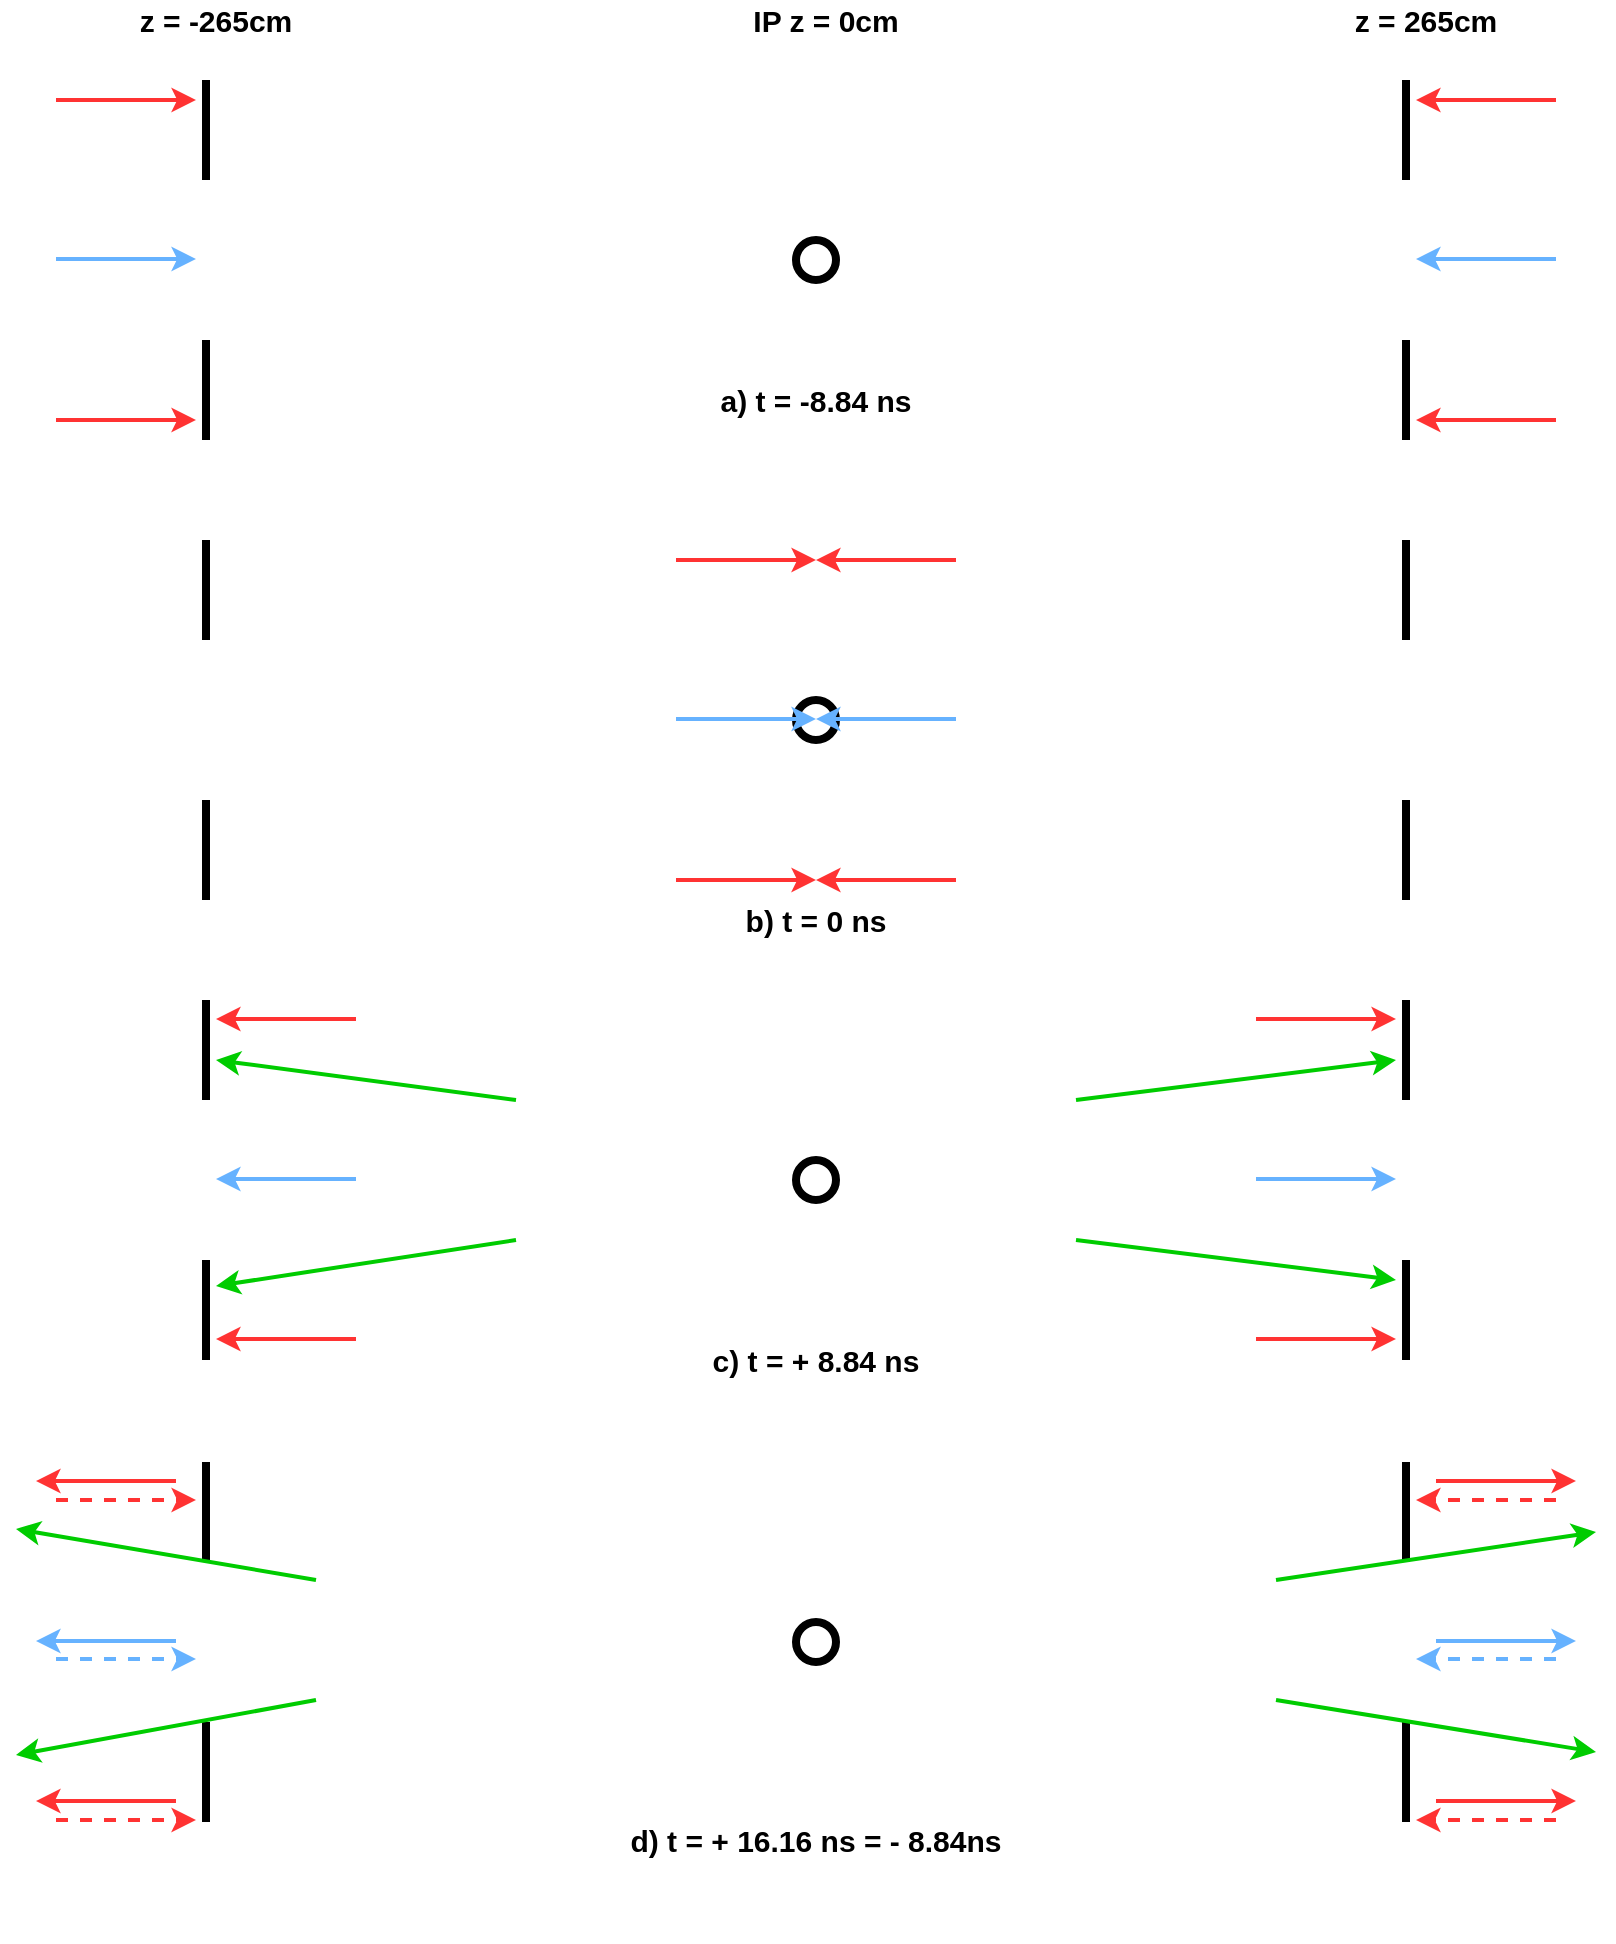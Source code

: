 <mxfile version="14.3.1" type="github">
  <diagram id="XT5kvj6eiDMdyi3gLSAI" name="Page-1">
    <mxGraphModel dx="1288" dy="939" grid="1" gridSize="10" guides="1" tooltips="1" connect="1" arrows="1" fold="1" page="1" pageScale="1" pageWidth="1169" pageHeight="827" math="0" shadow="0">
      <root>
        <mxCell id="0" />
        <mxCell id="1" parent="0" />
        <mxCell id="nmyoYEylklnLV7Xv7OqU-15" value="" style="group" vertex="1" connectable="0" parent="1">
          <mxGeometry x="170" y="120" width="690" height="270" as="geometry" />
        </mxCell>
        <mxCell id="nmyoYEylklnLV7Xv7OqU-11" value="" style="group;verticalAlign=bottom;align=left;" vertex="1" connectable="0" parent="nmyoYEylklnLV7Xv7OqU-15">
          <mxGeometry x="30" width="660" height="240" as="geometry" />
        </mxCell>
        <mxCell id="nmyoYEylklnLV7Xv7OqU-3" value="" style="group" vertex="1" connectable="0" parent="nmyoYEylklnLV7Xv7OqU-11">
          <mxGeometry width="10" height="240" as="geometry" />
        </mxCell>
        <mxCell id="nmyoYEylklnLV7Xv7OqU-5" value="" style="group" vertex="1" connectable="0" parent="nmyoYEylklnLV7Xv7OqU-3">
          <mxGeometry width="10" height="240" as="geometry" />
        </mxCell>
        <mxCell id="nmyoYEylklnLV7Xv7OqU-1" value="" style="line;strokeWidth=4;direction=south;html=1;" vertex="1" parent="nmyoYEylklnLV7Xv7OqU-5">
          <mxGeometry y="30" width="10" height="50" as="geometry" />
        </mxCell>
        <mxCell id="nmyoYEylklnLV7Xv7OqU-2" value="" style="line;strokeWidth=4;direction=south;html=1;" vertex="1" parent="nmyoYEylklnLV7Xv7OqU-5">
          <mxGeometry y="160" width="10" height="50" as="geometry" />
        </mxCell>
        <mxCell id="nmyoYEylklnLV7Xv7OqU-6" value="" style="group" vertex="1" connectable="0" parent="nmyoYEylklnLV7Xv7OqU-11">
          <mxGeometry x="600" width="10" height="240" as="geometry" />
        </mxCell>
        <mxCell id="nmyoYEylklnLV7Xv7OqU-7" value="" style="line;strokeWidth=4;direction=south;html=1;" vertex="1" parent="nmyoYEylklnLV7Xv7OqU-6">
          <mxGeometry y="30" width="10" height="50" as="geometry" />
        </mxCell>
        <mxCell id="nmyoYEylklnLV7Xv7OqU-8" value="" style="line;strokeWidth=4;direction=south;html=1;" vertex="1" parent="nmyoYEylklnLV7Xv7OqU-6">
          <mxGeometry y="160" width="10" height="50" as="geometry" />
        </mxCell>
        <mxCell id="nmyoYEylklnLV7Xv7OqU-10" value="" style="ellipse;whiteSpace=wrap;html=1;aspect=fixed;strokeWidth=4;" vertex="1" parent="nmyoYEylklnLV7Xv7OqU-11">
          <mxGeometry x="300" y="110" width="20" height="20" as="geometry" />
        </mxCell>
        <mxCell id="nmyoYEylklnLV7Xv7OqU-12" value="&lt;font style=&quot;font-size: 15px&quot;&gt;&lt;b&gt;z = -265cm&lt;/b&gt;&lt;/font&gt;" style="text;html=1;strokeColor=none;fillColor=none;align=center;verticalAlign=middle;whiteSpace=wrap;rounded=0;" vertex="1" parent="nmyoYEylklnLV7Xv7OqU-11">
          <mxGeometry x="-30" y="-10" width="80" height="20" as="geometry" />
        </mxCell>
        <mxCell id="nmyoYEylklnLV7Xv7OqU-14" value="&lt;font style=&quot;font-size: 15px&quot;&gt;&lt;b&gt;IP z = 0cm&lt;/b&gt;&lt;/font&gt;" style="text;html=1;strokeColor=none;fillColor=none;align=center;verticalAlign=middle;whiteSpace=wrap;rounded=0;" vertex="1" parent="nmyoYEylklnLV7Xv7OqU-11">
          <mxGeometry x="270" y="-10" width="90" height="20" as="geometry" />
        </mxCell>
        <mxCell id="nmyoYEylklnLV7Xv7OqU-13" value="&lt;font style=&quot;font-size: 15px&quot;&gt;&lt;b&gt;z = 265cm&lt;/b&gt;&lt;/font&gt;" style="text;html=1;strokeColor=none;fillColor=none;align=center;verticalAlign=middle;whiteSpace=wrap;rounded=0;" vertex="1" parent="nmyoYEylklnLV7Xv7OqU-11">
          <mxGeometry x="570" y="-10" width="90" height="20" as="geometry" />
        </mxCell>
        <mxCell id="nmyoYEylklnLV7Xv7OqU-23" value="&lt;b&gt;&lt;font style=&quot;font-size: 15px&quot;&gt;a) t = -8.84 ns&lt;/font&gt;&lt;/b&gt;" style="text;html=1;strokeColor=none;fillColor=none;align=center;verticalAlign=middle;whiteSpace=wrap;rounded=0;" vertex="1" parent="nmyoYEylklnLV7Xv7OqU-11">
          <mxGeometry x="245" y="180" width="130" height="20" as="geometry" />
        </mxCell>
        <mxCell id="nmyoYEylklnLV7Xv7OqU-16" value="" style="endArrow=classic;html=1;strokeWidth=2;endFill=1;strokeColor=#66B2FF;" edge="1" parent="nmyoYEylklnLV7Xv7OqU-15">
          <mxGeometry width="50" height="50" relative="1" as="geometry">
            <mxPoint x="-40" y="119.5" as="sourcePoint" />
            <mxPoint x="30" y="119.5" as="targetPoint" />
          </mxGeometry>
        </mxCell>
        <mxCell id="nmyoYEylklnLV7Xv7OqU-17" value="" style="endArrow=classic;html=1;strokeWidth=2;endFill=1;strokeColor=#66B2FF;" edge="1" parent="nmyoYEylklnLV7Xv7OqU-15">
          <mxGeometry width="50" height="50" relative="1" as="geometry">
            <mxPoint x="710" y="119.5" as="sourcePoint" />
            <mxPoint x="640" y="119.5" as="targetPoint" />
          </mxGeometry>
        </mxCell>
        <mxCell id="nmyoYEylklnLV7Xv7OqU-21" value="" style="endArrow=classic;html=1;strokeWidth=2;endFill=1;strokeColor=#FF3333;" edge="1" parent="nmyoYEylklnLV7Xv7OqU-15">
          <mxGeometry width="50" height="50" relative="1" as="geometry">
            <mxPoint x="-40" y="200" as="sourcePoint" />
            <mxPoint x="30" y="200" as="targetPoint" />
          </mxGeometry>
        </mxCell>
        <mxCell id="nmyoYEylklnLV7Xv7OqU-18" value="" style="endArrow=classic;html=1;strokeWidth=2;endFill=1;strokeColor=#FF3333;" edge="1" parent="1">
          <mxGeometry width="50" height="50" relative="1" as="geometry">
            <mxPoint x="880" y="320" as="sourcePoint" />
            <mxPoint x="810" y="320" as="targetPoint" />
          </mxGeometry>
        </mxCell>
        <mxCell id="nmyoYEylklnLV7Xv7OqU-19" value="" style="endArrow=classic;html=1;strokeWidth=2;endFill=1;strokeColor=#FF3333;" edge="1" parent="1">
          <mxGeometry width="50" height="50" relative="1" as="geometry">
            <mxPoint x="880" y="160" as="sourcePoint" />
            <mxPoint x="810" y="160" as="targetPoint" />
          </mxGeometry>
        </mxCell>
        <mxCell id="nmyoYEylklnLV7Xv7OqU-20" value="" style="endArrow=classic;html=1;strokeWidth=2;endFill=1;strokeColor=#FF3333;" edge="1" parent="1">
          <mxGeometry width="50" height="50" relative="1" as="geometry">
            <mxPoint x="130" y="160" as="sourcePoint" />
            <mxPoint x="200" y="160" as="targetPoint" />
          </mxGeometry>
        </mxCell>
        <mxCell id="nmyoYEylklnLV7Xv7OqU-24" value="" style="group" vertex="1" connectable="0" parent="1">
          <mxGeometry x="170" y="350" width="670" height="270" as="geometry" />
        </mxCell>
        <mxCell id="nmyoYEylklnLV7Xv7OqU-25" value="" style="group;verticalAlign=bottom;align=left;" vertex="1" connectable="0" parent="nmyoYEylklnLV7Xv7OqU-24">
          <mxGeometry x="30" width="640" height="240" as="geometry" />
        </mxCell>
        <mxCell id="nmyoYEylklnLV7Xv7OqU-26" value="" style="group" vertex="1" connectable="0" parent="nmyoYEylklnLV7Xv7OqU-25">
          <mxGeometry width="10" height="240" as="geometry" />
        </mxCell>
        <mxCell id="nmyoYEylklnLV7Xv7OqU-27" value="" style="group" vertex="1" connectable="0" parent="nmyoYEylklnLV7Xv7OqU-26">
          <mxGeometry width="10" height="240" as="geometry" />
        </mxCell>
        <mxCell id="nmyoYEylklnLV7Xv7OqU-28" value="" style="line;strokeWidth=4;direction=south;html=1;" vertex="1" parent="nmyoYEylklnLV7Xv7OqU-27">
          <mxGeometry y="30" width="10" height="50" as="geometry" />
        </mxCell>
        <mxCell id="nmyoYEylklnLV7Xv7OqU-29" value="" style="line;strokeWidth=4;direction=south;html=1;" vertex="1" parent="nmyoYEylklnLV7Xv7OqU-27">
          <mxGeometry y="160" width="10" height="50" as="geometry" />
        </mxCell>
        <mxCell id="nmyoYEylklnLV7Xv7OqU-30" value="" style="group" vertex="1" connectable="0" parent="nmyoYEylklnLV7Xv7OqU-25">
          <mxGeometry x="600" width="10" height="240" as="geometry" />
        </mxCell>
        <mxCell id="nmyoYEylklnLV7Xv7OqU-31" value="" style="line;strokeWidth=4;direction=south;html=1;" vertex="1" parent="nmyoYEylklnLV7Xv7OqU-30">
          <mxGeometry y="30" width="10" height="50" as="geometry" />
        </mxCell>
        <mxCell id="nmyoYEylklnLV7Xv7OqU-32" value="" style="line;strokeWidth=4;direction=south;html=1;" vertex="1" parent="nmyoYEylklnLV7Xv7OqU-30">
          <mxGeometry y="160" width="10" height="50" as="geometry" />
        </mxCell>
        <mxCell id="nmyoYEylklnLV7Xv7OqU-33" value="" style="ellipse;whiteSpace=wrap;html=1;aspect=fixed;strokeWidth=4;" vertex="1" parent="nmyoYEylklnLV7Xv7OqU-25">
          <mxGeometry x="300" y="110" width="20" height="20" as="geometry" />
        </mxCell>
        <mxCell id="nmyoYEylklnLV7Xv7OqU-37" value="" style="endArrow=classic;html=1;strokeWidth=2;endFill=1;strokeColor=#66B2FF;" edge="1" parent="nmyoYEylklnLV7Xv7OqU-25">
          <mxGeometry width="50" height="50" relative="1" as="geometry">
            <mxPoint x="240" y="119.5" as="sourcePoint" />
            <mxPoint x="310" y="119.5" as="targetPoint" />
          </mxGeometry>
        </mxCell>
        <mxCell id="nmyoYEylklnLV7Xv7OqU-38" value="" style="endArrow=classic;html=1;strokeWidth=2;endFill=1;strokeColor=#66B2FF;" edge="1" parent="nmyoYEylklnLV7Xv7OqU-25">
          <mxGeometry width="50" height="50" relative="1" as="geometry">
            <mxPoint x="380" y="119.5" as="sourcePoint" />
            <mxPoint x="310" y="119.5" as="targetPoint" />
          </mxGeometry>
        </mxCell>
        <mxCell id="nmyoYEylklnLV7Xv7OqU-39" value="" style="endArrow=classic;html=1;strokeWidth=2;endFill=1;strokeColor=#FF3333;" edge="1" parent="nmyoYEylklnLV7Xv7OqU-25">
          <mxGeometry width="50" height="50" relative="1" as="geometry">
            <mxPoint x="240" y="200" as="sourcePoint" />
            <mxPoint x="310" y="200" as="targetPoint" />
          </mxGeometry>
        </mxCell>
        <mxCell id="nmyoYEylklnLV7Xv7OqU-41" value="" style="endArrow=classic;html=1;strokeWidth=2;endFill=1;strokeColor=#FF3333;" edge="1" parent="nmyoYEylklnLV7Xv7OqU-25">
          <mxGeometry width="50" height="50" relative="1" as="geometry">
            <mxPoint x="380" y="200" as="sourcePoint" />
            <mxPoint x="310" y="200" as="targetPoint" />
          </mxGeometry>
        </mxCell>
        <mxCell id="nmyoYEylklnLV7Xv7OqU-42" value="" style="endArrow=classic;html=1;strokeWidth=2;endFill=1;strokeColor=#FF3333;" edge="1" parent="nmyoYEylklnLV7Xv7OqU-25">
          <mxGeometry width="50" height="50" relative="1" as="geometry">
            <mxPoint x="240" y="40" as="sourcePoint" />
            <mxPoint x="310" y="40" as="targetPoint" />
          </mxGeometry>
        </mxCell>
        <mxCell id="nmyoYEylklnLV7Xv7OqU-43" value="" style="endArrow=classic;html=1;strokeWidth=2;endFill=1;strokeColor=#FF3333;" edge="1" parent="nmyoYEylklnLV7Xv7OqU-25">
          <mxGeometry width="50" height="50" relative="1" as="geometry">
            <mxPoint x="380" y="40" as="sourcePoint" />
            <mxPoint x="310" y="40" as="targetPoint" />
          </mxGeometry>
        </mxCell>
        <mxCell id="nmyoYEylklnLV7Xv7OqU-120" value="&lt;b&gt;&lt;font style=&quot;font-size: 15px&quot;&gt;b) t = 0 ns&lt;/font&gt;&lt;/b&gt;" style="text;html=1;strokeColor=none;fillColor=none;align=center;verticalAlign=middle;whiteSpace=wrap;rounded=0;" vertex="1" parent="nmyoYEylklnLV7Xv7OqU-25">
          <mxGeometry x="245" y="210" width="130" height="20" as="geometry" />
        </mxCell>
        <mxCell id="nmyoYEylklnLV7Xv7OqU-173" value="" style="shape=image;html=1;verticalAlign=top;verticalLabelPosition=bottom;labelBackgroundColor=#ffffff;imageAspect=0;aspect=fixed;image=https://cdn2.iconfinder.com/data/icons/humano2/128x128/apps/billard-gl.png;strokeWidth=4;fillColor=#FFF2CC;align=center;" vertex="1" parent="nmyoYEylklnLV7Xv7OqU-25">
          <mxGeometry x="281" y="91" width="58" height="58" as="geometry" />
        </mxCell>
        <mxCell id="nmyoYEylklnLV7Xv7OqU-97" value="" style="group" vertex="1" connectable="0" parent="1">
          <mxGeometry x="170" y="580" width="670" height="270" as="geometry" />
        </mxCell>
        <mxCell id="nmyoYEylklnLV7Xv7OqU-98" value="" style="group;verticalAlign=bottom;align=left;" vertex="1" connectable="0" parent="nmyoYEylklnLV7Xv7OqU-97">
          <mxGeometry x="30" width="640" height="240" as="geometry" />
        </mxCell>
        <mxCell id="nmyoYEylklnLV7Xv7OqU-99" value="" style="group" vertex="1" connectable="0" parent="nmyoYEylklnLV7Xv7OqU-98">
          <mxGeometry width="10" height="240" as="geometry" />
        </mxCell>
        <mxCell id="nmyoYEylklnLV7Xv7OqU-100" value="" style="group" vertex="1" connectable="0" parent="nmyoYEylklnLV7Xv7OqU-99">
          <mxGeometry width="10" height="240" as="geometry" />
        </mxCell>
        <mxCell id="nmyoYEylklnLV7Xv7OqU-101" value="" style="line;strokeWidth=4;direction=south;html=1;" vertex="1" parent="nmyoYEylklnLV7Xv7OqU-100">
          <mxGeometry y="30" width="10" height="50" as="geometry" />
        </mxCell>
        <mxCell id="nmyoYEylklnLV7Xv7OqU-102" value="" style="line;strokeWidth=4;direction=south;html=1;" vertex="1" parent="nmyoYEylklnLV7Xv7OqU-100">
          <mxGeometry y="160" width="10" height="50" as="geometry" />
        </mxCell>
        <mxCell id="nmyoYEylklnLV7Xv7OqU-103" value="" style="group" vertex="1" connectable="0" parent="nmyoYEylklnLV7Xv7OqU-98">
          <mxGeometry x="600" width="10" height="240" as="geometry" />
        </mxCell>
        <mxCell id="nmyoYEylklnLV7Xv7OqU-104" value="" style="line;strokeWidth=4;direction=south;html=1;" vertex="1" parent="nmyoYEylklnLV7Xv7OqU-103">
          <mxGeometry y="30" width="10" height="50" as="geometry" />
        </mxCell>
        <mxCell id="nmyoYEylklnLV7Xv7OqU-105" value="" style="line;strokeWidth=4;direction=south;html=1;" vertex="1" parent="nmyoYEylklnLV7Xv7OqU-103">
          <mxGeometry y="160" width="10" height="50" as="geometry" />
        </mxCell>
        <mxCell id="nmyoYEylklnLV7Xv7OqU-106" value="" style="ellipse;whiteSpace=wrap;html=1;aspect=fixed;strokeWidth=4;" vertex="1" parent="nmyoYEylklnLV7Xv7OqU-98">
          <mxGeometry x="300" y="110" width="20" height="20" as="geometry" />
        </mxCell>
        <mxCell id="nmyoYEylklnLV7Xv7OqU-107" value="" style="endArrow=classic;html=1;strokeWidth=2;endFill=1;strokeColor=#66B2FF;" edge="1" parent="nmyoYEylklnLV7Xv7OqU-98">
          <mxGeometry width="50" height="50" relative="1" as="geometry">
            <mxPoint x="530" y="119.5" as="sourcePoint" />
            <mxPoint x="600" y="119.5" as="targetPoint" />
          </mxGeometry>
        </mxCell>
        <mxCell id="nmyoYEylklnLV7Xv7OqU-108" value="" style="endArrow=classic;html=1;strokeWidth=2;endFill=1;strokeColor=#66B2FF;" edge="1" parent="nmyoYEylklnLV7Xv7OqU-98">
          <mxGeometry width="50" height="50" relative="1" as="geometry">
            <mxPoint x="80" y="119.5" as="sourcePoint" />
            <mxPoint x="10" y="119.5" as="targetPoint" />
          </mxGeometry>
        </mxCell>
        <mxCell id="nmyoYEylklnLV7Xv7OqU-109" value="" style="endArrow=classic;html=1;strokeWidth=2;endFill=1;strokeColor=#FF3333;" edge="1" parent="nmyoYEylklnLV7Xv7OqU-98">
          <mxGeometry width="50" height="50" relative="1" as="geometry">
            <mxPoint x="530" y="199.5" as="sourcePoint" />
            <mxPoint x="600" y="199.5" as="targetPoint" />
          </mxGeometry>
        </mxCell>
        <mxCell id="nmyoYEylklnLV7Xv7OqU-110" value="" style="endArrow=classic;html=1;strokeWidth=2;endFill=1;strokeColor=#FF3333;" edge="1" parent="nmyoYEylklnLV7Xv7OqU-98">
          <mxGeometry width="50" height="50" relative="1" as="geometry">
            <mxPoint x="80" y="199.5" as="sourcePoint" />
            <mxPoint x="10" y="199.5" as="targetPoint" />
          </mxGeometry>
        </mxCell>
        <mxCell id="nmyoYEylklnLV7Xv7OqU-111" value="" style="endArrow=classic;html=1;strokeWidth=2;endFill=1;strokeColor=#FF3333;" edge="1" parent="nmyoYEylklnLV7Xv7OqU-98">
          <mxGeometry width="50" height="50" relative="1" as="geometry">
            <mxPoint x="530" y="39.5" as="sourcePoint" />
            <mxPoint x="600" y="39.5" as="targetPoint" />
          </mxGeometry>
        </mxCell>
        <mxCell id="nmyoYEylklnLV7Xv7OqU-112" value="" style="endArrow=classic;html=1;strokeWidth=2;endFill=1;strokeColor=#FF3333;" edge="1" parent="nmyoYEylklnLV7Xv7OqU-98">
          <mxGeometry width="50" height="50" relative="1" as="geometry">
            <mxPoint x="80" y="39.5" as="sourcePoint" />
            <mxPoint x="10" y="39.5" as="targetPoint" />
          </mxGeometry>
        </mxCell>
        <mxCell id="nmyoYEylklnLV7Xv7OqU-117" value="" style="endArrow=classic;html=1;strokeWidth=2;strokeColor=#00CC00;startArrow=none;startFill=0;endFill=1;" edge="1" parent="nmyoYEylklnLV7Xv7OqU-98">
          <mxGeometry width="50" height="50" relative="1" as="geometry">
            <mxPoint x="440" y="80" as="sourcePoint" />
            <mxPoint x="600" y="60" as="targetPoint" />
          </mxGeometry>
        </mxCell>
        <mxCell id="nmyoYEylklnLV7Xv7OqU-118" value="" style="endArrow=classic;html=1;strokeWidth=2;strokeColor=#00CC00;startArrow=none;startFill=0;endFill=1;" edge="1" parent="nmyoYEylklnLV7Xv7OqU-98">
          <mxGeometry width="50" height="50" relative="1" as="geometry">
            <mxPoint x="440" y="150" as="sourcePoint" />
            <mxPoint x="600" y="170" as="targetPoint" />
          </mxGeometry>
        </mxCell>
        <mxCell id="nmyoYEylklnLV7Xv7OqU-121" value="&lt;b&gt;&lt;font style=&quot;font-size: 15px&quot;&gt;c) t = + 8.84 ns&lt;/font&gt;&lt;/b&gt;" style="text;html=1;strokeColor=none;fillColor=none;align=center;verticalAlign=middle;whiteSpace=wrap;rounded=0;" vertex="1" parent="nmyoYEylklnLV7Xv7OqU-98">
          <mxGeometry x="245" y="200" width="130" height="20" as="geometry" />
        </mxCell>
        <mxCell id="nmyoYEylklnLV7Xv7OqU-115" value="" style="endArrow=classic;html=1;strokeWidth=2;strokeColor=#00CC00;startArrow=none;startFill=0;endFill=1;" edge="1" parent="1">
          <mxGeometry width="50" height="50" relative="1" as="geometry">
            <mxPoint x="360" y="660" as="sourcePoint" />
            <mxPoint x="210" y="640" as="targetPoint" />
          </mxGeometry>
        </mxCell>
        <mxCell id="nmyoYEylklnLV7Xv7OqU-116" value="" style="endArrow=classic;html=1;strokeWidth=2;strokeColor=#00CC00;startArrow=none;startFill=0;endFill=1;" edge="1" parent="1">
          <mxGeometry width="50" height="50" relative="1" as="geometry">
            <mxPoint x="360" y="730" as="sourcePoint" />
            <mxPoint x="210" y="753" as="targetPoint" />
          </mxGeometry>
        </mxCell>
        <mxCell id="nmyoYEylklnLV7Xv7OqU-140" value="" style="group" vertex="1" connectable="0" parent="1">
          <mxGeometry x="170" y="811" width="670" height="270" as="geometry" />
        </mxCell>
        <mxCell id="nmyoYEylklnLV7Xv7OqU-141" value="" style="group;verticalAlign=bottom;align=left;" vertex="1" connectable="0" parent="nmyoYEylklnLV7Xv7OqU-140">
          <mxGeometry x="30" width="640" height="240" as="geometry" />
        </mxCell>
        <mxCell id="nmyoYEylklnLV7Xv7OqU-142" value="" style="group" vertex="1" connectable="0" parent="nmyoYEylklnLV7Xv7OqU-141">
          <mxGeometry width="10" height="240" as="geometry" />
        </mxCell>
        <mxCell id="nmyoYEylklnLV7Xv7OqU-143" value="" style="group" vertex="1" connectable="0" parent="nmyoYEylklnLV7Xv7OqU-142">
          <mxGeometry width="10" height="240" as="geometry" />
        </mxCell>
        <mxCell id="nmyoYEylklnLV7Xv7OqU-144" value="" style="line;strokeWidth=4;direction=south;html=1;" vertex="1" parent="nmyoYEylklnLV7Xv7OqU-143">
          <mxGeometry y="30" width="10" height="50" as="geometry" />
        </mxCell>
        <mxCell id="nmyoYEylklnLV7Xv7OqU-145" value="" style="line;strokeWidth=4;direction=south;html=1;" vertex="1" parent="nmyoYEylklnLV7Xv7OqU-143">
          <mxGeometry y="160" width="10" height="50" as="geometry" />
        </mxCell>
        <mxCell id="nmyoYEylklnLV7Xv7OqU-146" value="" style="group" vertex="1" connectable="0" parent="nmyoYEylklnLV7Xv7OqU-141">
          <mxGeometry x="600" width="10" height="240" as="geometry" />
        </mxCell>
        <mxCell id="nmyoYEylklnLV7Xv7OqU-147" value="" style="line;strokeWidth=4;direction=south;html=1;" vertex="1" parent="nmyoYEylklnLV7Xv7OqU-146">
          <mxGeometry y="30" width="10" height="50" as="geometry" />
        </mxCell>
        <mxCell id="nmyoYEylklnLV7Xv7OqU-148" value="" style="line;strokeWidth=4;direction=south;html=1;" vertex="1" parent="nmyoYEylklnLV7Xv7OqU-146">
          <mxGeometry y="160" width="10" height="50" as="geometry" />
        </mxCell>
        <mxCell id="nmyoYEylklnLV7Xv7OqU-149" value="" style="ellipse;whiteSpace=wrap;html=1;aspect=fixed;strokeWidth=4;" vertex="1" parent="nmyoYEylklnLV7Xv7OqU-141">
          <mxGeometry x="300" y="110" width="20" height="20" as="geometry" />
        </mxCell>
        <mxCell id="nmyoYEylklnLV7Xv7OqU-158" value="&lt;b&gt;&lt;font style=&quot;font-size: 15px&quot;&gt;d) t = + 16.16 ns = - 8.84ns&lt;/font&gt;&lt;/b&gt;" style="text;html=1;strokeColor=none;fillColor=none;align=center;verticalAlign=middle;whiteSpace=wrap;rounded=0;" vertex="1" parent="nmyoYEylklnLV7Xv7OqU-141">
          <mxGeometry x="215" y="209" width="190" height="20" as="geometry" />
        </mxCell>
        <mxCell id="nmyoYEylklnLV7Xv7OqU-155" value="" style="endArrow=classic;html=1;strokeWidth=2;endFill=1;strokeColor=#FF3333;" edge="1" parent="nmyoYEylklnLV7Xv7OqU-140">
          <mxGeometry width="50" height="50" relative="1" as="geometry">
            <mxPoint x="20" y="39.5" as="sourcePoint" />
            <mxPoint x="-50" y="39.5" as="targetPoint" />
          </mxGeometry>
        </mxCell>
        <mxCell id="nmyoYEylklnLV7Xv7OqU-153" value="" style="endArrow=classic;html=1;strokeWidth=2;endFill=1;strokeColor=#FF3333;" edge="1" parent="nmyoYEylklnLV7Xv7OqU-140">
          <mxGeometry width="50" height="50" relative="1" as="geometry">
            <mxPoint x="20" y="199.5" as="sourcePoint" />
            <mxPoint x="-50" y="199.5" as="targetPoint" />
          </mxGeometry>
        </mxCell>
        <mxCell id="nmyoYEylklnLV7Xv7OqU-151" value="" style="endArrow=classic;html=1;strokeWidth=2;endFill=1;strokeColor=#66B2FF;" edge="1" parent="nmyoYEylklnLV7Xv7OqU-140">
          <mxGeometry width="50" height="50" relative="1" as="geometry">
            <mxPoint x="20" y="119.5" as="sourcePoint" />
            <mxPoint x="-50" y="119.5" as="targetPoint" />
          </mxGeometry>
        </mxCell>
        <mxCell id="nmyoYEylklnLV7Xv7OqU-162" value="" style="endArrow=classic;html=1;strokeWidth=2;strokeColor=#00CC00;startArrow=none;startFill=0;endFill=1;" edge="1" parent="nmyoYEylklnLV7Xv7OqU-140">
          <mxGeometry width="50" height="50" relative="1" as="geometry">
            <mxPoint x="90" y="89" as="sourcePoint" />
            <mxPoint x="-60" y="63.5" as="targetPoint" />
          </mxGeometry>
        </mxCell>
        <mxCell id="nmyoYEylklnLV7Xv7OqU-163" value="" style="endArrow=classic;html=1;strokeWidth=2;strokeColor=#00CC00;startArrow=none;startFill=0;endFill=1;" edge="1" parent="nmyoYEylklnLV7Xv7OqU-140">
          <mxGeometry width="50" height="50" relative="1" as="geometry">
            <mxPoint x="90" y="149" as="sourcePoint" />
            <mxPoint x="-60" y="176.5" as="targetPoint" />
          </mxGeometry>
        </mxCell>
        <mxCell id="nmyoYEylklnLV7Xv7OqU-167" value="" style="endArrow=classic;html=1;strokeWidth=2;endFill=1;strokeColor=#66B2FF;dashed=1;" edge="1" parent="nmyoYEylklnLV7Xv7OqU-140">
          <mxGeometry width="50" height="50" relative="1" as="geometry">
            <mxPoint x="-40" y="128.5" as="sourcePoint" />
            <mxPoint x="30" y="128.5" as="targetPoint" />
          </mxGeometry>
        </mxCell>
        <mxCell id="nmyoYEylklnLV7Xv7OqU-168" value="" style="endArrow=classic;html=1;strokeWidth=2;endFill=1;strokeColor=#66B2FF;dashed=1;" edge="1" parent="nmyoYEylklnLV7Xv7OqU-140">
          <mxGeometry width="50" height="50" relative="1" as="geometry">
            <mxPoint x="710" y="128.5" as="sourcePoint" />
            <mxPoint x="640" y="128.5" as="targetPoint" />
          </mxGeometry>
        </mxCell>
        <mxCell id="nmyoYEylklnLV7Xv7OqU-169" value="" style="endArrow=classic;html=1;strokeWidth=2;endFill=1;strokeColor=#FF3333;dashed=1;" edge="1" parent="nmyoYEylklnLV7Xv7OqU-140">
          <mxGeometry width="50" height="50" relative="1" as="geometry">
            <mxPoint x="-40" y="209" as="sourcePoint" />
            <mxPoint x="30" y="209" as="targetPoint" />
          </mxGeometry>
        </mxCell>
        <mxCell id="nmyoYEylklnLV7Xv7OqU-170" value="" style="endArrow=classic;html=1;strokeWidth=2;endFill=1;strokeColor=#FF3333;dashed=1;" edge="1" parent="nmyoYEylklnLV7Xv7OqU-140">
          <mxGeometry width="50" height="50" relative="1" as="geometry">
            <mxPoint x="710" y="209" as="sourcePoint" />
            <mxPoint x="640" y="209" as="targetPoint" />
          </mxGeometry>
        </mxCell>
        <mxCell id="nmyoYEylklnLV7Xv7OqU-171" value="" style="endArrow=classic;html=1;strokeWidth=2;endFill=1;strokeColor=#FF3333;dashed=1;" edge="1" parent="nmyoYEylklnLV7Xv7OqU-140">
          <mxGeometry width="50" height="50" relative="1" as="geometry">
            <mxPoint x="710" y="49" as="sourcePoint" />
            <mxPoint x="640" y="49" as="targetPoint" />
          </mxGeometry>
        </mxCell>
        <mxCell id="nmyoYEylklnLV7Xv7OqU-172" value="" style="endArrow=classic;html=1;strokeWidth=2;endFill=1;strokeColor=#FF3333;dashed=1;" edge="1" parent="nmyoYEylklnLV7Xv7OqU-140">
          <mxGeometry width="50" height="50" relative="1" as="geometry">
            <mxPoint x="-40" y="49" as="sourcePoint" />
            <mxPoint x="30" y="49" as="targetPoint" />
          </mxGeometry>
        </mxCell>
        <mxCell id="nmyoYEylklnLV7Xv7OqU-154" value="" style="endArrow=classic;html=1;strokeWidth=2;endFill=1;strokeColor=#FF3333;" edge="1" parent="1">
          <mxGeometry width="50" height="50" relative="1" as="geometry">
            <mxPoint x="820" y="850.5" as="sourcePoint" />
            <mxPoint x="890" y="850.5" as="targetPoint" />
          </mxGeometry>
        </mxCell>
        <mxCell id="nmyoYEylklnLV7Xv7OqU-150" value="" style="endArrow=classic;html=1;strokeWidth=2;endFill=1;strokeColor=#66B2FF;" edge="1" parent="1">
          <mxGeometry width="50" height="50" relative="1" as="geometry">
            <mxPoint x="820" y="930.5" as="sourcePoint" />
            <mxPoint x="890" y="930.5" as="targetPoint" />
          </mxGeometry>
        </mxCell>
        <mxCell id="nmyoYEylklnLV7Xv7OqU-152" value="" style="endArrow=classic;html=1;strokeWidth=2;endFill=1;strokeColor=#FF3333;" edge="1" parent="1">
          <mxGeometry width="50" height="50" relative="1" as="geometry">
            <mxPoint x="820" y="1010.5" as="sourcePoint" />
            <mxPoint x="890" y="1010.5" as="targetPoint" />
          </mxGeometry>
        </mxCell>
        <mxCell id="nmyoYEylklnLV7Xv7OqU-156" value="" style="endArrow=classic;html=1;strokeWidth=2;strokeColor=#00CC00;startArrow=none;startFill=0;endFill=1;" edge="1" parent="1">
          <mxGeometry width="50" height="50" relative="1" as="geometry">
            <mxPoint x="740" y="900" as="sourcePoint" />
            <mxPoint x="900" y="876" as="targetPoint" />
          </mxGeometry>
        </mxCell>
        <mxCell id="nmyoYEylklnLV7Xv7OqU-157" value="" style="endArrow=classic;html=1;strokeWidth=2;strokeColor=#00CC00;startArrow=none;startFill=0;endFill=1;" edge="1" parent="1">
          <mxGeometry width="50" height="50" relative="1" as="geometry">
            <mxPoint x="740" y="960" as="sourcePoint" />
            <mxPoint x="900" y="986" as="targetPoint" />
          </mxGeometry>
        </mxCell>
      </root>
    </mxGraphModel>
  </diagram>
</mxfile>

